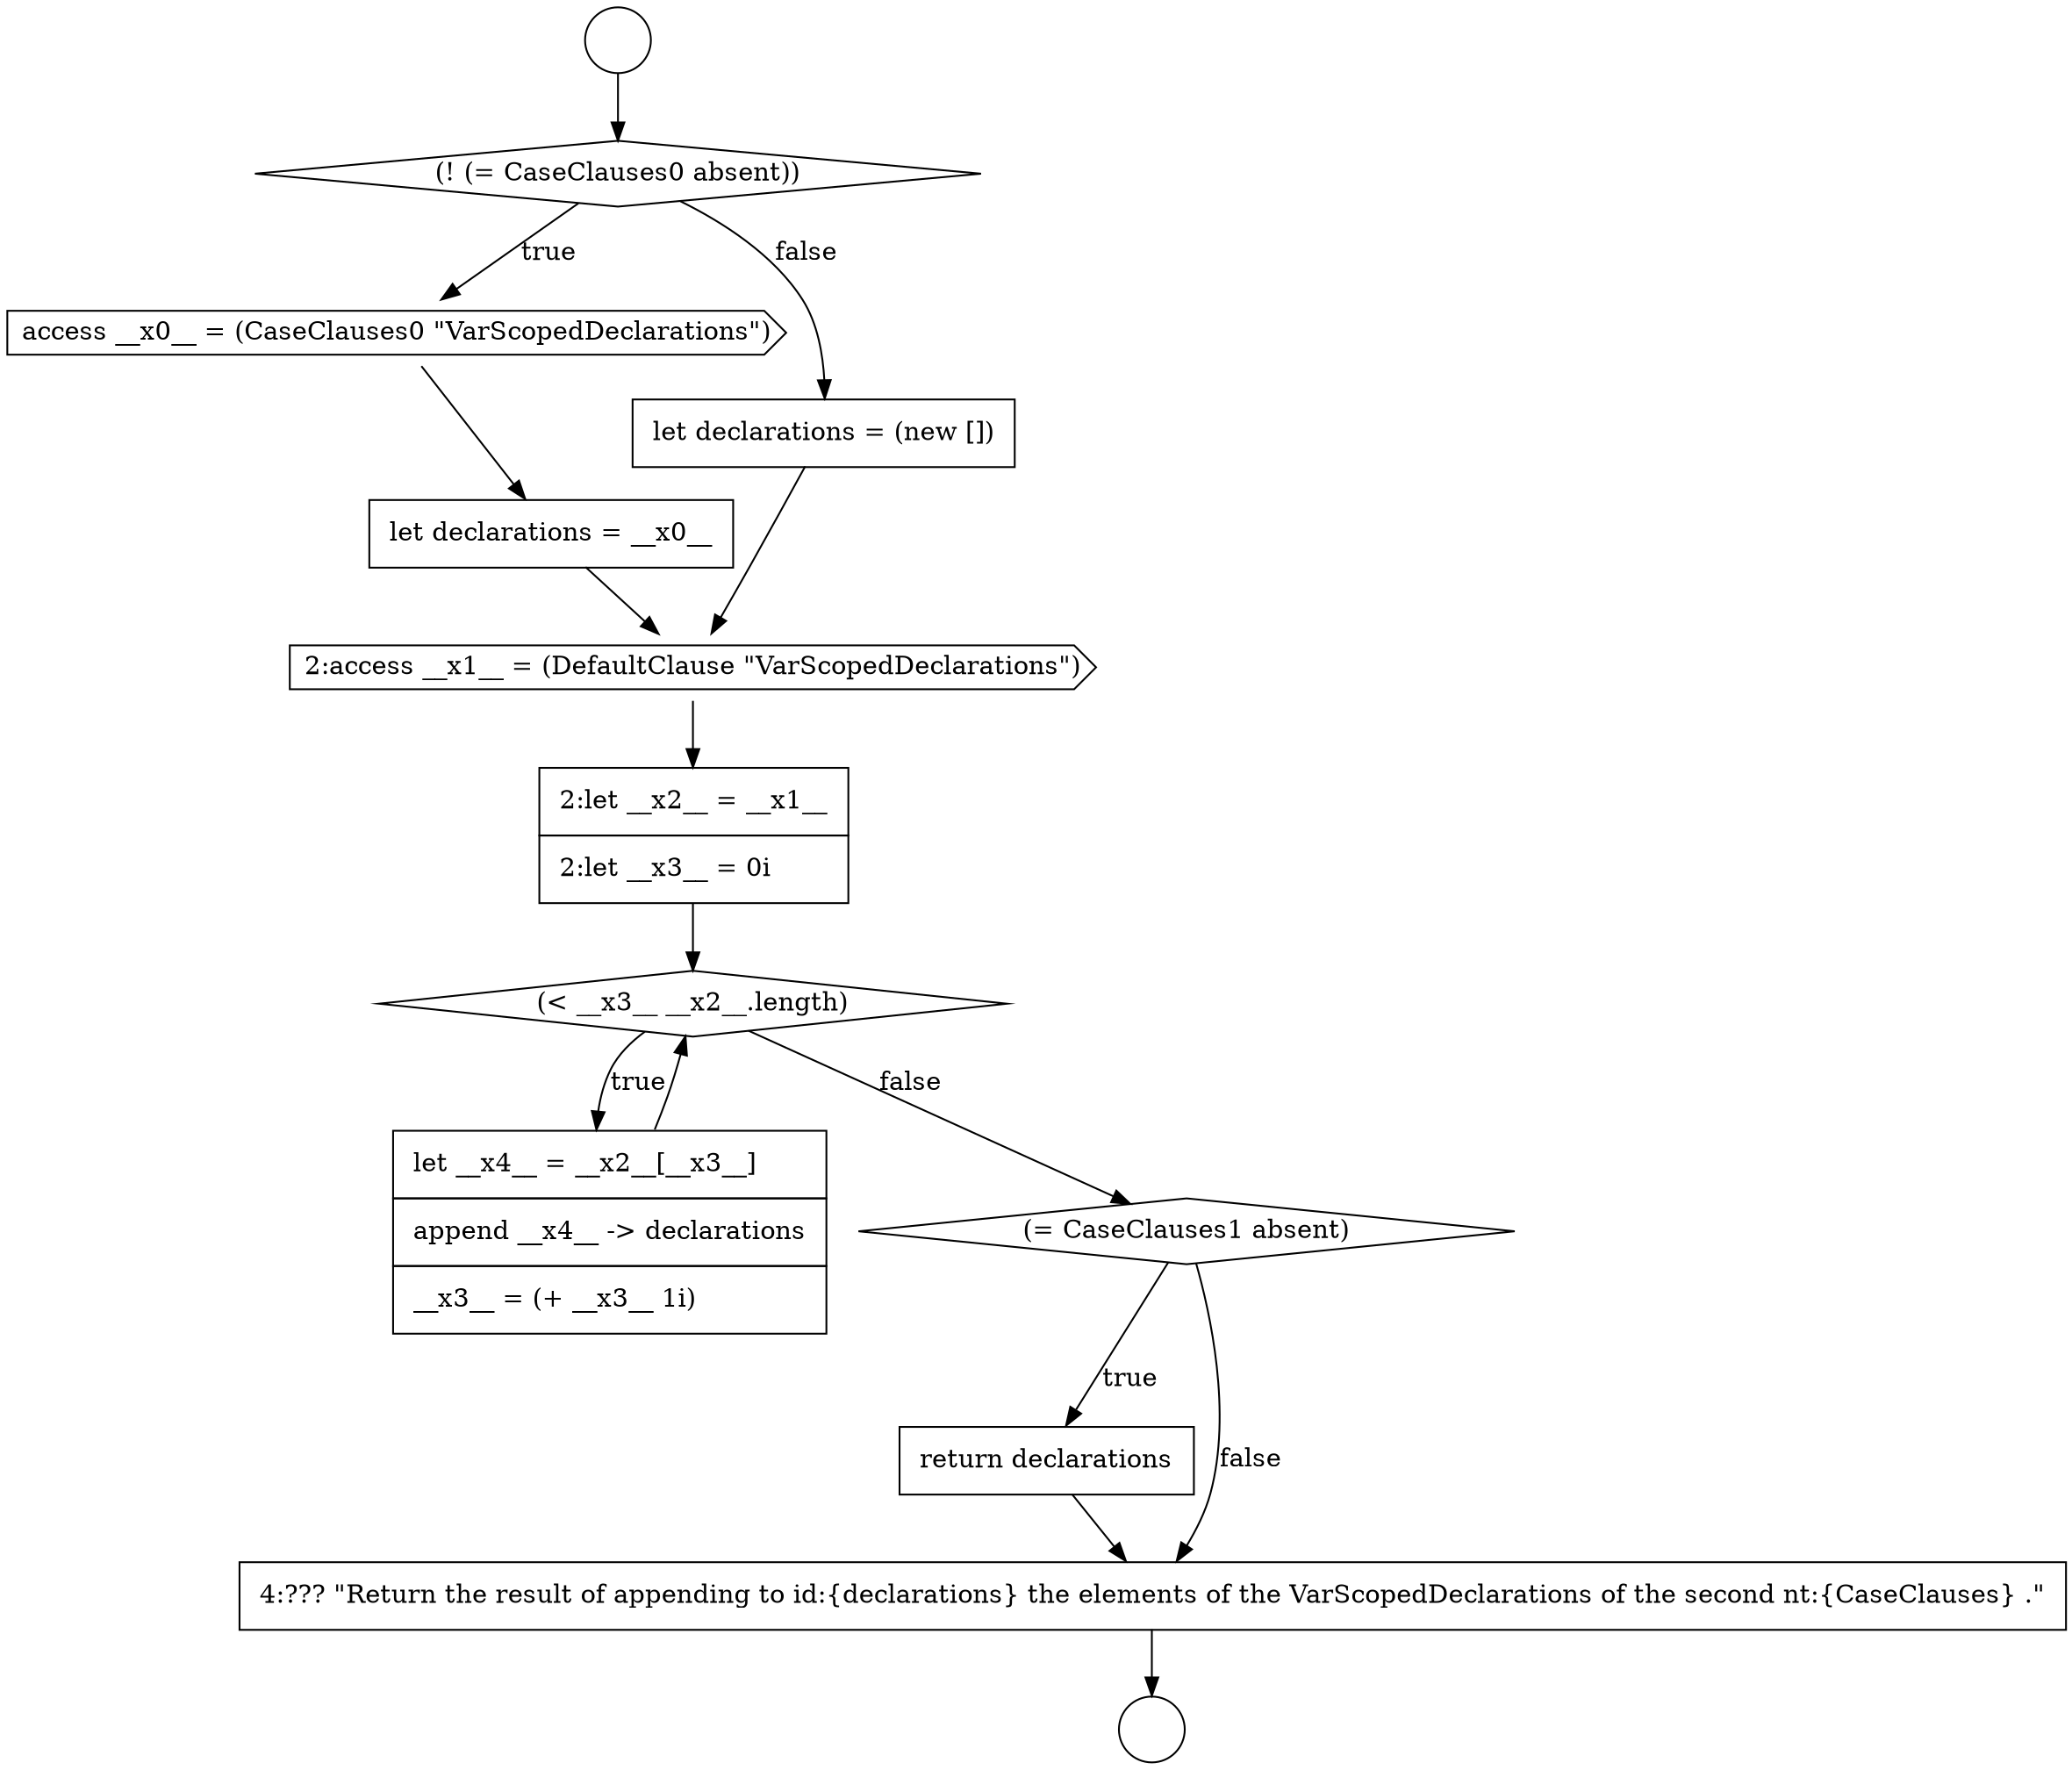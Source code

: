 digraph {
  node7477 [shape=circle label=" " color="black" fillcolor="white" style=filled]
  node7484 [shape=diamond, label=<<font color="black">(&lt; __x3__ __x2__.length)</font>> color="black" fillcolor="white" style=filled]
  node7480 [shape=none, margin=0, label=<<font color="black">
    <table border="0" cellborder="1" cellspacing="0" cellpadding="10">
      <tr><td align="left">let declarations = __x0__</td></tr>
    </table>
  </font>> color="black" fillcolor="white" style=filled]
  node7485 [shape=none, margin=0, label=<<font color="black">
    <table border="0" cellborder="1" cellspacing="0" cellpadding="10">
      <tr><td align="left">let __x4__ = __x2__[__x3__]</td></tr>
      <tr><td align="left">append __x4__ -&gt; declarations</td></tr>
      <tr><td align="left">__x3__ = (+ __x3__ 1i)</td></tr>
    </table>
  </font>> color="black" fillcolor="white" style=filled]
  node7476 [shape=circle label=" " color="black" fillcolor="white" style=filled]
  node7487 [shape=none, margin=0, label=<<font color="black">
    <table border="0" cellborder="1" cellspacing="0" cellpadding="10">
      <tr><td align="left">return declarations</td></tr>
    </table>
  </font>> color="black" fillcolor="white" style=filled]
  node7482 [shape=cds, label=<<font color="black">2:access __x1__ = (DefaultClause &quot;VarScopedDeclarations&quot;)</font>> color="black" fillcolor="white" style=filled]
  node7479 [shape=cds, label=<<font color="black">access __x0__ = (CaseClauses0 &quot;VarScopedDeclarations&quot;)</font>> color="black" fillcolor="white" style=filled]
  node7488 [shape=none, margin=0, label=<<font color="black">
    <table border="0" cellborder="1" cellspacing="0" cellpadding="10">
      <tr><td align="left">4:??? &quot;Return the result of appending to id:{declarations} the elements of the VarScopedDeclarations of the second nt:{CaseClauses} .&quot;</td></tr>
    </table>
  </font>> color="black" fillcolor="white" style=filled]
  node7483 [shape=none, margin=0, label=<<font color="black">
    <table border="0" cellborder="1" cellspacing="0" cellpadding="10">
      <tr><td align="left">2:let __x2__ = __x1__</td></tr>
      <tr><td align="left">2:let __x3__ = 0i</td></tr>
    </table>
  </font>> color="black" fillcolor="white" style=filled]
  node7478 [shape=diamond, label=<<font color="black">(! (= CaseClauses0 absent))</font>> color="black" fillcolor="white" style=filled]
  node7481 [shape=none, margin=0, label=<<font color="black">
    <table border="0" cellborder="1" cellspacing="0" cellpadding="10">
      <tr><td align="left">let declarations = (new [])</td></tr>
    </table>
  </font>> color="black" fillcolor="white" style=filled]
  node7486 [shape=diamond, label=<<font color="black">(= CaseClauses1 absent)</font>> color="black" fillcolor="white" style=filled]
  node7476 -> node7478 [ color="black"]
  node7481 -> node7482 [ color="black"]
  node7480 -> node7482 [ color="black"]
  node7478 -> node7479 [label=<<font color="black">true</font>> color="black"]
  node7478 -> node7481 [label=<<font color="black">false</font>> color="black"]
  node7482 -> node7483 [ color="black"]
  node7488 -> node7477 [ color="black"]
  node7479 -> node7480 [ color="black"]
  node7484 -> node7485 [label=<<font color="black">true</font>> color="black"]
  node7484 -> node7486 [label=<<font color="black">false</font>> color="black"]
  node7487 -> node7488 [ color="black"]
  node7483 -> node7484 [ color="black"]
  node7486 -> node7487 [label=<<font color="black">true</font>> color="black"]
  node7486 -> node7488 [label=<<font color="black">false</font>> color="black"]
  node7485 -> node7484 [ color="black"]
}
